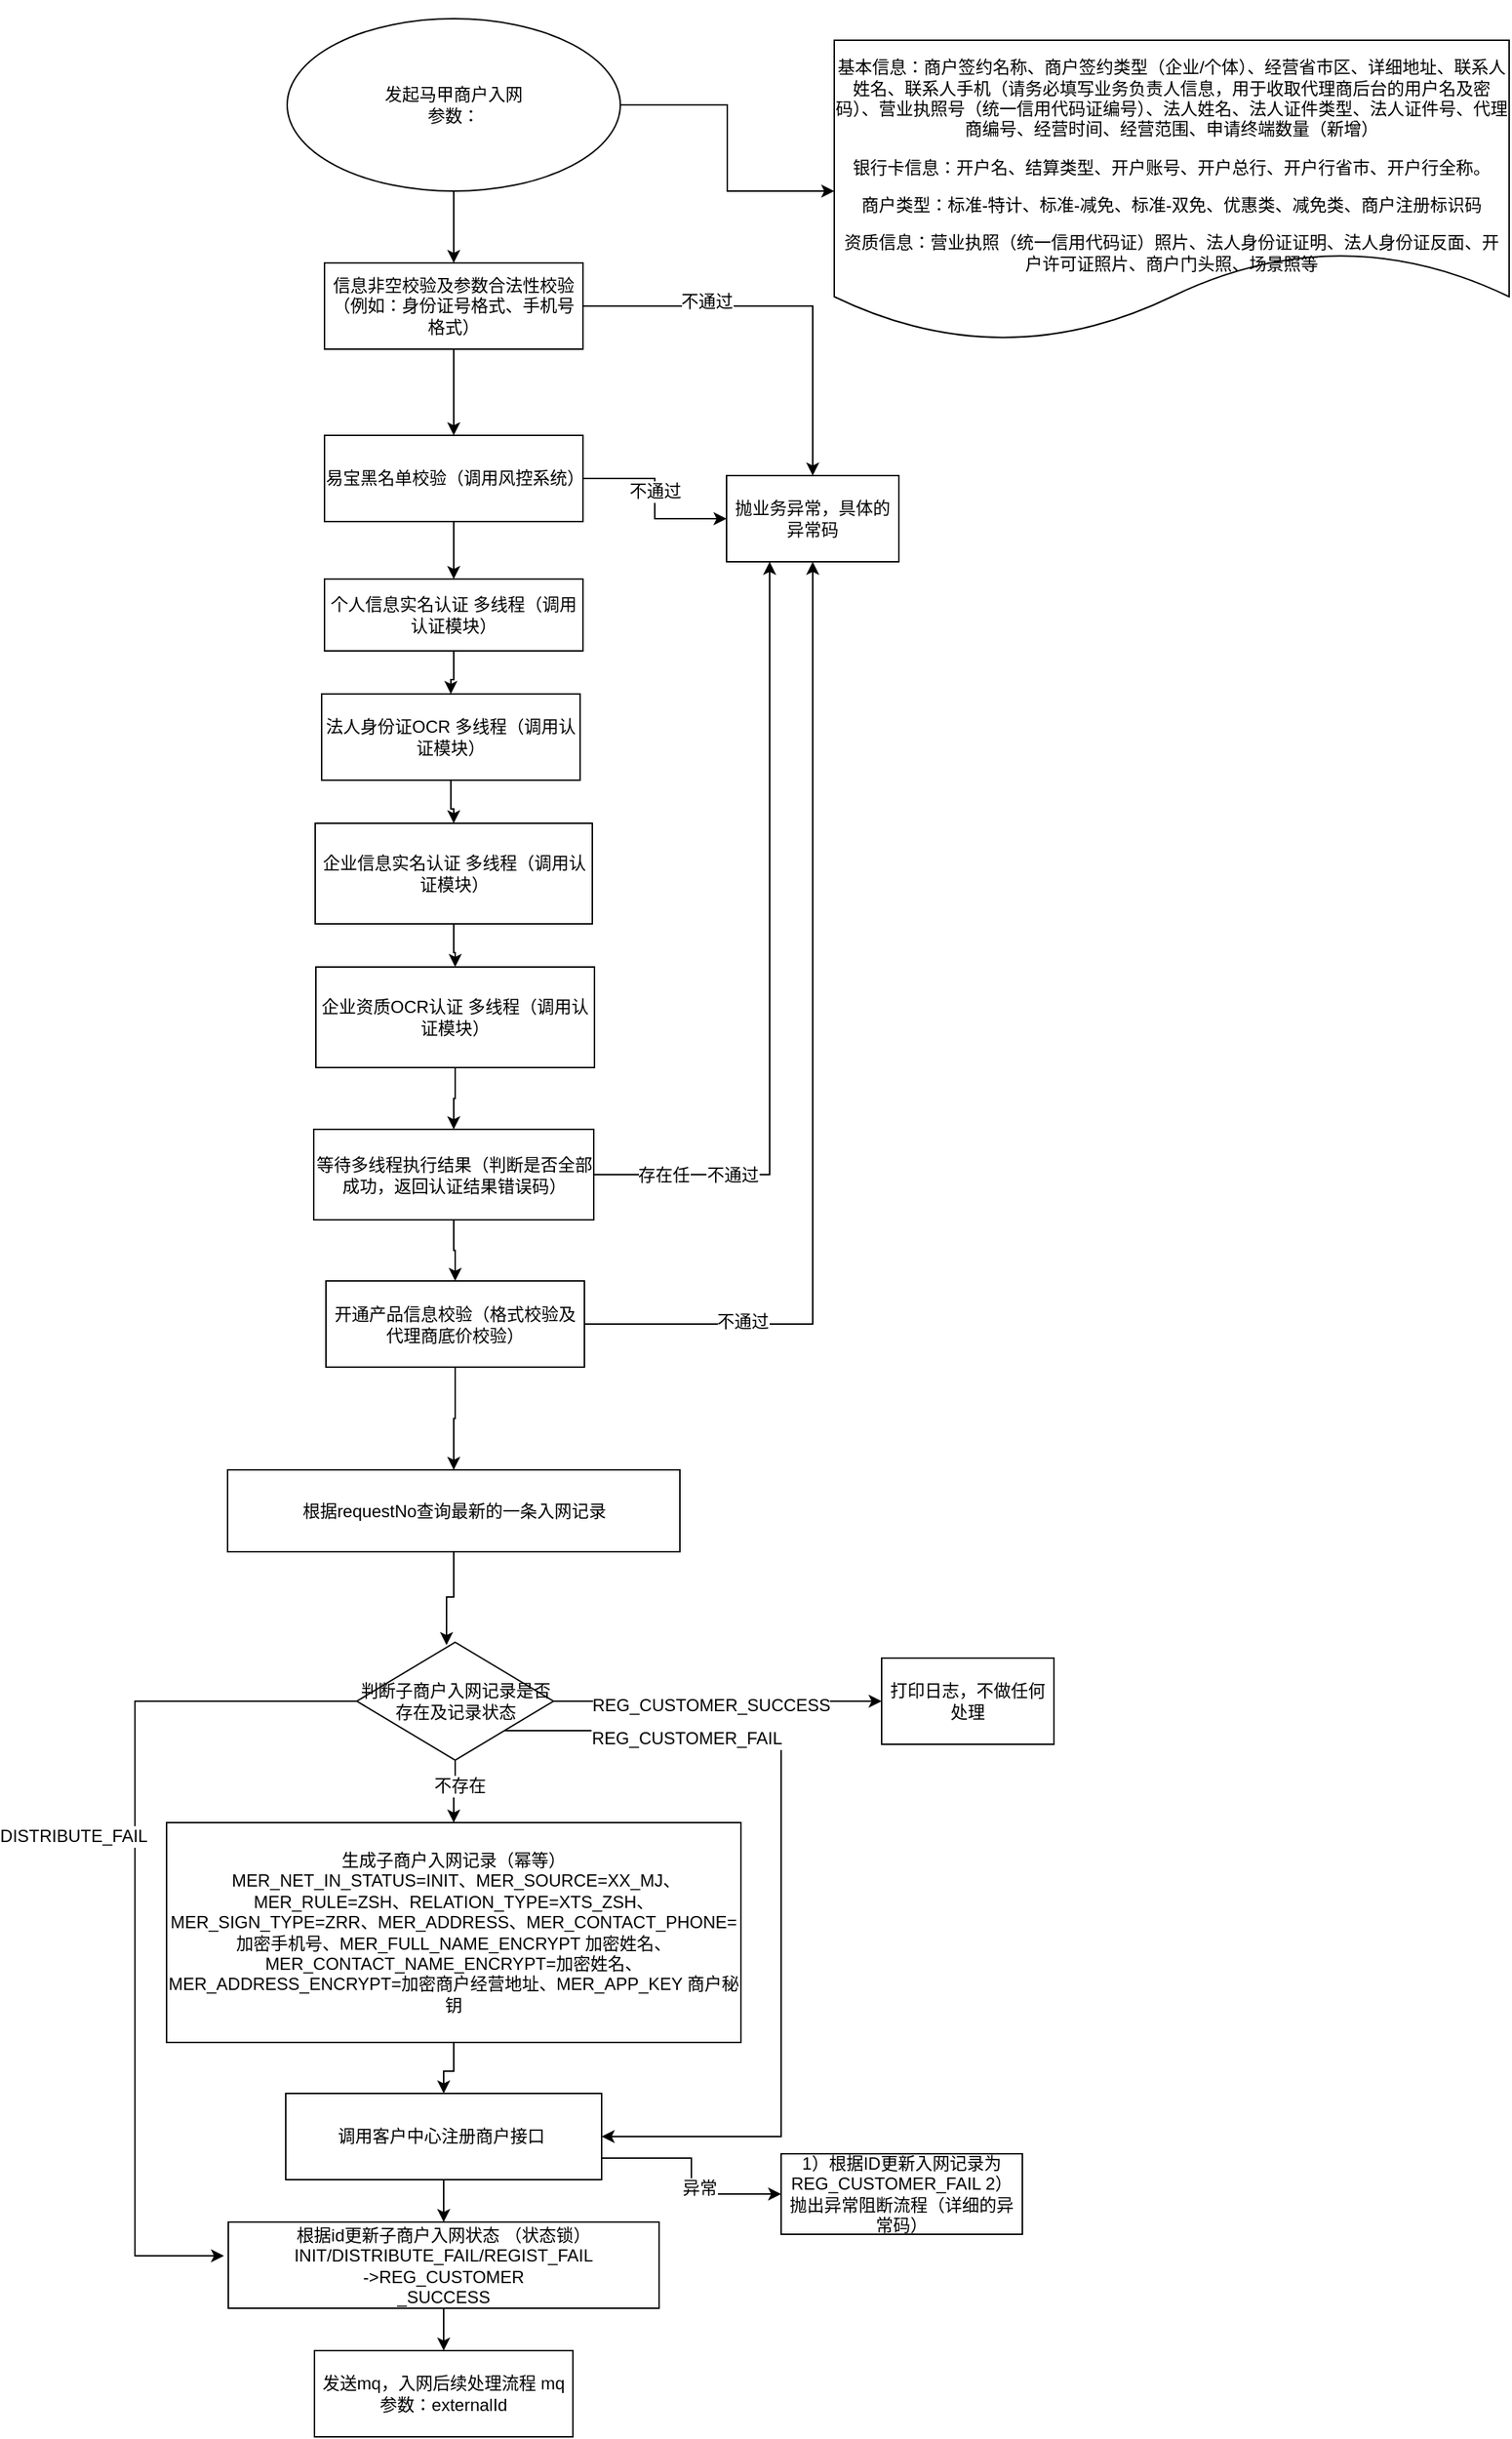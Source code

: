 <mxfile version="10.3.8" type="github"><diagram id="0zmiai0lUScn3Bx6PI7V" name="Page-1"><mxGraphModel dx="3257" dy="561" grid="1" gridSize="10" guides="1" tooltips="1" connect="1" arrows="1" fold="1" page="1" pageScale="1" pageWidth="2339" pageHeight="3300" math="0" shadow="0"><root><mxCell id="0"/><mxCell id="1" parent="0"/><mxCell id="qmU_EbiqnixJdN_HYGX3-1" style="edgeStyle=orthogonalEdgeStyle;rounded=0;orthogonalLoop=1;jettySize=auto;html=1;exitX=0.5;exitY=1;exitDx=0;exitDy=0;" edge="1" parent="1" source="qmU_EbiqnixJdN_HYGX3-2" target="qmU_EbiqnixJdN_HYGX3-7"><mxGeometry relative="1" as="geometry"/></mxCell><mxCell id="qmU_EbiqnixJdN_HYGX3-43" style="edgeStyle=orthogonalEdgeStyle;rounded=0;orthogonalLoop=1;jettySize=auto;html=1;" edge="1" parent="1" source="qmU_EbiqnixJdN_HYGX3-2" target="qmU_EbiqnixJdN_HYGX3-3"><mxGeometry relative="1" as="geometry"/></mxCell><mxCell id="qmU_EbiqnixJdN_HYGX3-2" value="发起马甲商户入网&lt;br&gt;参数：&lt;br&gt;" style="ellipse;whiteSpace=wrap;html=1;" vertex="1" parent="1"><mxGeometry x="-2124" y="10" width="232" height="120" as="geometry"/></mxCell><mxCell id="qmU_EbiqnixJdN_HYGX3-3" value="&lt;p&gt;&lt;span&gt;&lt;br&gt;&lt;/span&gt;&lt;/p&gt;&lt;p&gt;&lt;span&gt;基本信息：&lt;/span&gt;商户签约名称、商户签约类型（企业/个体）、经营省市区、详细地址、联系人姓名、联系人手机（请务必填写业务负责人信息，用于收取代理商后台的用户名及密码）、营业执照号（统一信用代码证编号）、法人姓名、法人证件类型、法人证件号、代理商编号、经营时间、经营范围、申请终端数量（新增）&lt;/p&gt;&lt;p&gt;&lt;span&gt;银行卡信息：&lt;/span&gt;开户名、结算类型、开户账号、开户总行、开户行省市、开户行全称。&lt;/p&gt;&lt;p&gt;商户类型：标准-特计、标准-减免、标准-双免、优惠类、减免类、商户注册标识码&lt;/p&gt;&lt;p&gt;&lt;span&gt;资质信息：&lt;/span&gt;营业执照（统一信用代码证）照片、法人身份证证明、法人身份证反面、开户许可证照片、商户门头照、场景照等&lt;/p&gt;" style="shape=document;whiteSpace=wrap;html=1;boundedLbl=1;" vertex="1" parent="1"><mxGeometry x="-1743" y="25" width="470" height="210" as="geometry"/></mxCell><mxCell id="qmU_EbiqnixJdN_HYGX3-4" style="edgeStyle=orthogonalEdgeStyle;rounded=0;orthogonalLoop=1;jettySize=auto;html=1;" edge="1" parent="1" source="qmU_EbiqnixJdN_HYGX3-7" target="qmU_EbiqnixJdN_HYGX3-11"><mxGeometry relative="1" as="geometry"/></mxCell><mxCell id="qmU_EbiqnixJdN_HYGX3-5" style="edgeStyle=orthogonalEdgeStyle;rounded=0;orthogonalLoop=1;jettySize=auto;html=1;" edge="1" parent="1" source="qmU_EbiqnixJdN_HYGX3-7" target="qmU_EbiqnixJdN_HYGX3-42"><mxGeometry relative="1" as="geometry"/></mxCell><mxCell id="qmU_EbiqnixJdN_HYGX3-6" value="不通过" style="text;html=1;resizable=0;points=[];align=center;verticalAlign=middle;labelBackgroundColor=#ffffff;" vertex="1" connectable="0" parent="qmU_EbiqnixJdN_HYGX3-5"><mxGeometry x="-0.381" y="3" relative="1" as="geometry"><mxPoint as="offset"/></mxGeometry></mxCell><mxCell id="qmU_EbiqnixJdN_HYGX3-7" value="信息非空校验及参数合法性校验（例如：身份证号格式、手机号格式）" style="rounded=0;whiteSpace=wrap;html=1;" vertex="1" parent="1"><mxGeometry x="-2098" y="180" width="180" height="60" as="geometry"/></mxCell><mxCell id="qmU_EbiqnixJdN_HYGX3-8" style="edgeStyle=orthogonalEdgeStyle;rounded=0;orthogonalLoop=1;jettySize=auto;html=1;exitX=0.5;exitY=1;exitDx=0;exitDy=0;" edge="1" parent="1" source="qmU_EbiqnixJdN_HYGX3-11" target="qmU_EbiqnixJdN_HYGX3-15"><mxGeometry relative="1" as="geometry"/></mxCell><mxCell id="qmU_EbiqnixJdN_HYGX3-9" style="edgeStyle=orthogonalEdgeStyle;rounded=0;orthogonalLoop=1;jettySize=auto;html=1;exitX=1;exitY=0.5;exitDx=0;exitDy=0;" edge="1" parent="1" source="qmU_EbiqnixJdN_HYGX3-11" target="qmU_EbiqnixJdN_HYGX3-42"><mxGeometry relative="1" as="geometry"/></mxCell><mxCell id="qmU_EbiqnixJdN_HYGX3-10" value="不通过" style="text;html=1;resizable=0;points=[];align=center;verticalAlign=middle;labelBackgroundColor=#ffffff;" vertex="1" connectable="0" parent="qmU_EbiqnixJdN_HYGX3-9"><mxGeometry x="-0.219" y="-9" relative="1" as="geometry"><mxPoint x="9" y="9" as="offset"/></mxGeometry></mxCell><mxCell id="qmU_EbiqnixJdN_HYGX3-11" value="易宝黑名单校验（调用风控系统）" style="rounded=0;whiteSpace=wrap;html=1;" vertex="1" parent="1"><mxGeometry x="-2098" y="300" width="180" height="60" as="geometry"/></mxCell><mxCell id="qmU_EbiqnixJdN_HYGX3-49" style="edgeStyle=orthogonalEdgeStyle;rounded=0;orthogonalLoop=1;jettySize=auto;html=1;entryX=0.5;entryY=0;entryDx=0;entryDy=0;" edge="1" parent="1" source="qmU_EbiqnixJdN_HYGX3-15" target="qmU_EbiqnixJdN_HYGX3-44"><mxGeometry relative="1" as="geometry"/></mxCell><mxCell id="qmU_EbiqnixJdN_HYGX3-15" value="个人信息实名认证 多线程（调用认证模块）" style="rounded=0;whiteSpace=wrap;html=1;" vertex="1" parent="1"><mxGeometry x="-2098" y="400" width="180" height="50" as="geometry"/></mxCell><mxCell id="qmU_EbiqnixJdN_HYGX3-17" style="edgeStyle=orthogonalEdgeStyle;rounded=0;orthogonalLoop=1;jettySize=auto;html=1;exitX=1;exitY=0.5;exitDx=0;exitDy=0;" edge="1" parent="1" source="qmU_EbiqnixJdN_HYGX3-19" target="qmU_EbiqnixJdN_HYGX3-42"><mxGeometry relative="1" as="geometry"/></mxCell><mxCell id="qmU_EbiqnixJdN_HYGX3-18" value="不通过" style="text;html=1;resizable=0;points=[];align=center;verticalAlign=middle;labelBackgroundColor=#ffffff;" vertex="1" connectable="0" parent="qmU_EbiqnixJdN_HYGX3-17"><mxGeometry x="-0.681" y="2" relative="1" as="geometry"><mxPoint as="offset"/></mxGeometry></mxCell><mxCell id="qmU_EbiqnixJdN_HYGX3-58" style="edgeStyle=orthogonalEdgeStyle;rounded=0;orthogonalLoop=1;jettySize=auto;html=1;" edge="1" parent="1" source="qmU_EbiqnixJdN_HYGX3-19" target="qmU_EbiqnixJdN_HYGX3-30"><mxGeometry relative="1" as="geometry"/></mxCell><mxCell id="qmU_EbiqnixJdN_HYGX3-19" value="开通产品信息校验（格式校验及代理商底价校验）" style="rounded=0;whiteSpace=wrap;html=1;" vertex="1" parent="1"><mxGeometry x="-2097" y="888.5" width="180" height="60" as="geometry"/></mxCell><mxCell id="qmU_EbiqnixJdN_HYGX3-20" style="edgeStyle=orthogonalEdgeStyle;rounded=0;orthogonalLoop=1;jettySize=auto;html=1;exitX=1;exitY=0.75;exitDx=0;exitDy=0;entryX=0;entryY=0.5;entryDx=0;entryDy=0;" edge="1" parent="1" source="qmU_EbiqnixJdN_HYGX3-23" target="qmU_EbiqnixJdN_HYGX3-41"><mxGeometry relative="1" as="geometry"/></mxCell><mxCell id="qmU_EbiqnixJdN_HYGX3-21" value="异常" style="text;html=1;resizable=0;points=[];align=center;verticalAlign=middle;labelBackgroundColor=#ffffff;" vertex="1" connectable="0" parent="qmU_EbiqnixJdN_HYGX3-20"><mxGeometry x="0.237" y="4" relative="1" as="geometry"><mxPoint as="offset"/></mxGeometry></mxCell><mxCell id="qmU_EbiqnixJdN_HYGX3-22" style="edgeStyle=orthogonalEdgeStyle;rounded=0;orthogonalLoop=1;jettySize=auto;html=1;entryX=0.5;entryY=0;entryDx=0;entryDy=0;" edge="1" parent="1" source="qmU_EbiqnixJdN_HYGX3-23" target="qmU_EbiqnixJdN_HYGX3-27"><mxGeometry relative="1" as="geometry"/></mxCell><mxCell id="qmU_EbiqnixJdN_HYGX3-23" value="&lt;span&gt;调用客户中心注册商户接口&amp;nbsp;&lt;/span&gt;&lt;span&gt;&lt;br&gt;&lt;/span&gt;" style="rounded=0;whiteSpace=wrap;html=1;" vertex="1" parent="1"><mxGeometry x="-2125" y="1454" width="220" height="60" as="geometry"/></mxCell><mxCell id="qmU_EbiqnixJdN_HYGX3-24" style="edgeStyle=orthogonalEdgeStyle;rounded=0;orthogonalLoop=1;jettySize=auto;html=1;entryX=0.5;entryY=0;entryDx=0;entryDy=0;" edge="1" parent="1" source="qmU_EbiqnixJdN_HYGX3-25" target="qmU_EbiqnixJdN_HYGX3-23"><mxGeometry relative="1" as="geometry"/></mxCell><mxCell id="qmU_EbiqnixJdN_HYGX3-25" value="生成子商户入网记录（幂等）&lt;br&gt;&amp;nbsp;&lt;span&gt;MER_NET_IN_STATUS=INIT、&lt;/span&gt;&lt;span&gt;MER_SOURCE=XX_MJ、&lt;br&gt;&lt;/span&gt;&lt;span&gt;MER_RULE=&lt;/span&gt;&lt;span&gt;ZSH、&lt;/span&gt;&lt;span&gt;RELATION_TYPE=&lt;/span&gt;&lt;span&gt;XTS_ZSH&lt;/span&gt;、MER_SIGN_TYPE=&lt;span&gt;ZRR、&lt;/span&gt;&lt;span&gt;MER_ADDRESS、&lt;/span&gt;&lt;span&gt;MER_CONTACT_PHONE=加密手机号、&lt;/span&gt;&lt;span&gt;MER_FULL_NAME_ENCRYPT 加密姓名、&lt;/span&gt;&lt;span&gt;MER_CONTACT_NAME_ENCRYPT=加密姓名、&lt;/span&gt;&lt;span&gt;&lt;br&gt;&lt;/span&gt;&lt;span&gt;MER_ADDRESS_ENCRYPT=加密商户经营地址、&lt;/span&gt;&lt;span&gt;MER_APP_KEY 商户秘钥&lt;/span&gt;" style="rounded=0;whiteSpace=wrap;html=1;" vertex="1" parent="1"><mxGeometry x="-2208" y="1265.5" width="400" height="153" as="geometry"/></mxCell><mxCell id="qmU_EbiqnixJdN_HYGX3-26" style="edgeStyle=orthogonalEdgeStyle;rounded=0;orthogonalLoop=1;jettySize=auto;html=1;" edge="1" parent="1" source="qmU_EbiqnixJdN_HYGX3-27" target="qmU_EbiqnixJdN_HYGX3-28"><mxGeometry relative="1" as="geometry"/></mxCell><mxCell id="qmU_EbiqnixJdN_HYGX3-27" value="根据id更新子商户入网状态 （状态锁）INIT/&lt;span&gt;DISTRIBUTE_FAIL/&lt;/span&gt;REGIST_FAIL&lt;span&gt;&lt;br&gt;&lt;/span&gt;-&amp;gt;&lt;span&gt;REG_&lt;/span&gt;&lt;span&gt;CUSTOMER&lt;/span&gt;&lt;br&gt;&lt;span&gt;_SUCCESS&lt;/span&gt;" style="rounded=0;whiteSpace=wrap;html=1;" vertex="1" parent="1"><mxGeometry x="-2165" y="1543.5" width="300" height="60" as="geometry"/></mxCell><mxCell id="qmU_EbiqnixJdN_HYGX3-28" value="发送mq，入网后续处理流程 mq参数：externalId" style="rounded=0;whiteSpace=wrap;html=1;" vertex="1" parent="1"><mxGeometry x="-2105" y="1633" width="180" height="60" as="geometry"/></mxCell><mxCell id="qmU_EbiqnixJdN_HYGX3-29" style="edgeStyle=orthogonalEdgeStyle;rounded=0;orthogonalLoop=1;jettySize=auto;html=1;entryX=0.456;entryY=0.024;entryDx=0;entryDy=0;entryPerimeter=0;" edge="1" parent="1" source="qmU_EbiqnixJdN_HYGX3-30" target="qmU_EbiqnixJdN_HYGX3-39"><mxGeometry relative="1" as="geometry"/></mxCell><mxCell id="qmU_EbiqnixJdN_HYGX3-30" value="根据requestNo查询最新的一条入网记录" style="rounded=0;whiteSpace=wrap;html=1;" vertex="1" parent="1"><mxGeometry x="-2165.5" y="1020" width="315" height="57" as="geometry"/></mxCell><mxCell id="qmU_EbiqnixJdN_HYGX3-31" style="edgeStyle=orthogonalEdgeStyle;rounded=0;orthogonalLoop=1;jettySize=auto;html=1;entryX=-0.01;entryY=0.408;entryDx=0;entryDy=0;entryPerimeter=0;exitX=0;exitY=0.5;exitDx=0;exitDy=0;" edge="1" parent="1" source="qmU_EbiqnixJdN_HYGX3-39" target="qmU_EbiqnixJdN_HYGX3-27"><mxGeometry relative="1" as="geometry"><mxPoint x="-2250" y="1570" as="targetPoint"/><Array as="points"><mxPoint x="-2230" y="1181"/><mxPoint x="-2230" y="1567"/></Array></mxGeometry></mxCell><mxCell id="qmU_EbiqnixJdN_HYGX3-32" value="DISTRIBUTE_FAIL" style="text;html=1;resizable=0;points=[];align=center;verticalAlign=middle;labelBackgroundColor=#ffffff;" vertex="1" connectable="0" parent="qmU_EbiqnixJdN_HYGX3-31"><mxGeometry x="-0.502" y="47" relative="1" as="geometry"><mxPoint x="-47" y="47" as="offset"/></mxGeometry></mxCell><mxCell id="qmU_EbiqnixJdN_HYGX3-33" style="edgeStyle=orthogonalEdgeStyle;rounded=0;orthogonalLoop=1;jettySize=auto;html=1;" edge="1" parent="1" source="qmU_EbiqnixJdN_HYGX3-39" target="qmU_EbiqnixJdN_HYGX3-25"><mxGeometry relative="1" as="geometry"/></mxCell><mxCell id="qmU_EbiqnixJdN_HYGX3-34" value="不存在" style="text;html=1;resizable=0;points=[];align=center;verticalAlign=middle;labelBackgroundColor=#ffffff;" vertex="1" connectable="0" parent="qmU_EbiqnixJdN_HYGX3-33"><mxGeometry x="-0.218" y="3" relative="1" as="geometry"><mxPoint as="offset"/></mxGeometry></mxCell><mxCell id="qmU_EbiqnixJdN_HYGX3-35" style="edgeStyle=orthogonalEdgeStyle;rounded=0;orthogonalLoop=1;jettySize=auto;html=1;entryX=0;entryY=0.5;entryDx=0;entryDy=0;" edge="1" parent="1" source="qmU_EbiqnixJdN_HYGX3-39" target="qmU_EbiqnixJdN_HYGX3-40"><mxGeometry relative="1" as="geometry"/></mxCell><mxCell id="qmU_EbiqnixJdN_HYGX3-36" value="&lt;span&gt;REG_&lt;/span&gt;&lt;span&gt;CUSTOMER&lt;/span&gt;_SUCCESS&lt;br&gt;" style="text;html=1;resizable=0;points=[];align=center;verticalAlign=middle;labelBackgroundColor=#ffffff;" vertex="1" connectable="0" parent="qmU_EbiqnixJdN_HYGX3-35"><mxGeometry x="-0.047" y="-3" relative="1" as="geometry"><mxPoint as="offset"/></mxGeometry></mxCell><mxCell id="qmU_EbiqnixJdN_HYGX3-37" style="edgeStyle=orthogonalEdgeStyle;rounded=0;orthogonalLoop=1;jettySize=auto;html=1;exitX=1;exitY=1;exitDx=0;exitDy=0;entryX=1;entryY=0.5;entryDx=0;entryDy=0;" edge="1" parent="1" source="qmU_EbiqnixJdN_HYGX3-39" target="qmU_EbiqnixJdN_HYGX3-23"><mxGeometry relative="1" as="geometry"><Array as="points"><mxPoint x="-1780" y="1202"/><mxPoint x="-1780" y="1484"/></Array></mxGeometry></mxCell><mxCell id="qmU_EbiqnixJdN_HYGX3-38" value="REG_CUSTOMER_FAIL" style="text;html=1;resizable=0;points=[];align=center;verticalAlign=middle;labelBackgroundColor=#ffffff;" vertex="1" connectable="0" parent="qmU_EbiqnixJdN_HYGX3-37"><mxGeometry x="-0.342" y="-66" relative="1" as="geometry"><mxPoint as="offset"/></mxGeometry></mxCell><mxCell id="qmU_EbiqnixJdN_HYGX3-39" value="判断子商户入网记录是否存在及记录状态" style="rhombus;whiteSpace=wrap;html=1;" vertex="1" parent="1"><mxGeometry x="-2075.5" y="1140" width="137" height="82" as="geometry"/></mxCell><mxCell id="qmU_EbiqnixJdN_HYGX3-40" value="打印日志，不做任何处理" style="rounded=0;whiteSpace=wrap;html=1;" vertex="1" parent="1"><mxGeometry x="-1710" y="1151" width="120" height="60" as="geometry"/></mxCell><mxCell id="qmU_EbiqnixJdN_HYGX3-41" value="1）根据ID更新入网记录为&lt;span&gt;REG_&lt;/span&gt;&lt;span&gt;CUSTOMER&lt;/span&gt;&lt;span&gt;_FAIL 2）抛出异常阻断流程（详细的异常码）&lt;/span&gt;" style="rounded=0;whiteSpace=wrap;html=1;" vertex="1" parent="1"><mxGeometry x="-1780" y="1496" width="168" height="56" as="geometry"/></mxCell><mxCell id="qmU_EbiqnixJdN_HYGX3-42" value="抛业务异常，具体的异常码" style="rounded=0;whiteSpace=wrap;html=1;" vertex="1" parent="1"><mxGeometry x="-1818" y="328" width="120" height="60" as="geometry"/></mxCell><mxCell id="qmU_EbiqnixJdN_HYGX3-50" style="edgeStyle=orthogonalEdgeStyle;rounded=0;orthogonalLoop=1;jettySize=auto;html=1;entryX=0.5;entryY=0;entryDx=0;entryDy=0;" edge="1" parent="1" source="qmU_EbiqnixJdN_HYGX3-44" target="qmU_EbiqnixJdN_HYGX3-45"><mxGeometry relative="1" as="geometry"/></mxCell><mxCell id="qmU_EbiqnixJdN_HYGX3-44" value="法人身份证OCR 多线程（调用认证模块）" style="rounded=0;whiteSpace=wrap;html=1;" vertex="1" parent="1"><mxGeometry x="-2100" y="480" width="180" height="60" as="geometry"/></mxCell><mxCell id="qmU_EbiqnixJdN_HYGX3-51" style="edgeStyle=orthogonalEdgeStyle;rounded=0;orthogonalLoop=1;jettySize=auto;html=1;entryX=0.5;entryY=0;entryDx=0;entryDy=0;" edge="1" parent="1" source="qmU_EbiqnixJdN_HYGX3-45" target="qmU_EbiqnixJdN_HYGX3-46"><mxGeometry relative="1" as="geometry"/></mxCell><mxCell id="qmU_EbiqnixJdN_HYGX3-45" value="企业信息实名认证 多线程（调用认证模块）" style="rounded=0;whiteSpace=wrap;html=1;" vertex="1" parent="1"><mxGeometry x="-2104.5" y="570" width="193" height="70" as="geometry"/></mxCell><mxCell id="qmU_EbiqnixJdN_HYGX3-52" style="edgeStyle=orthogonalEdgeStyle;rounded=0;orthogonalLoop=1;jettySize=auto;html=1;entryX=0.5;entryY=0;entryDx=0;entryDy=0;" edge="1" parent="1" source="qmU_EbiqnixJdN_HYGX3-46" target="qmU_EbiqnixJdN_HYGX3-47"><mxGeometry relative="1" as="geometry"/></mxCell><mxCell id="qmU_EbiqnixJdN_HYGX3-46" value="企业资质OCR认证 多线程（调用认证模块）" style="rounded=0;whiteSpace=wrap;html=1;" vertex="1" parent="1"><mxGeometry x="-2104" y="670" width="194" height="70" as="geometry"/></mxCell><mxCell id="qmU_EbiqnixJdN_HYGX3-53" style="edgeStyle=orthogonalEdgeStyle;rounded=0;orthogonalLoop=1;jettySize=auto;html=1;entryX=0.5;entryY=0;entryDx=0;entryDy=0;" edge="1" parent="1" source="qmU_EbiqnixJdN_HYGX3-47" target="qmU_EbiqnixJdN_HYGX3-19"><mxGeometry relative="1" as="geometry"/></mxCell><mxCell id="qmU_EbiqnixJdN_HYGX3-56" style="edgeStyle=orthogonalEdgeStyle;rounded=0;orthogonalLoop=1;jettySize=auto;html=1;entryX=0.25;entryY=1;entryDx=0;entryDy=0;" edge="1" parent="1" source="qmU_EbiqnixJdN_HYGX3-47" target="qmU_EbiqnixJdN_HYGX3-42"><mxGeometry relative="1" as="geometry"/></mxCell><mxCell id="qmU_EbiqnixJdN_HYGX3-57" value="存在任一不通过" style="text;html=1;resizable=0;points=[];align=center;verticalAlign=middle;labelBackgroundColor=#ffffff;" vertex="1" connectable="0" parent="qmU_EbiqnixJdN_HYGX3-56"><mxGeometry x="-0.74" relative="1" as="geometry"><mxPoint x="1" as="offset"/></mxGeometry></mxCell><mxCell id="qmU_EbiqnixJdN_HYGX3-47" value="等待多线程执行结果（判断是否全部成功，返回认证结果错误码）" style="rounded=0;whiteSpace=wrap;html=1;" vertex="1" parent="1"><mxGeometry x="-2105.5" y="783" width="195" height="63" as="geometry"/></mxCell></root></mxGraphModel></diagram></mxfile>